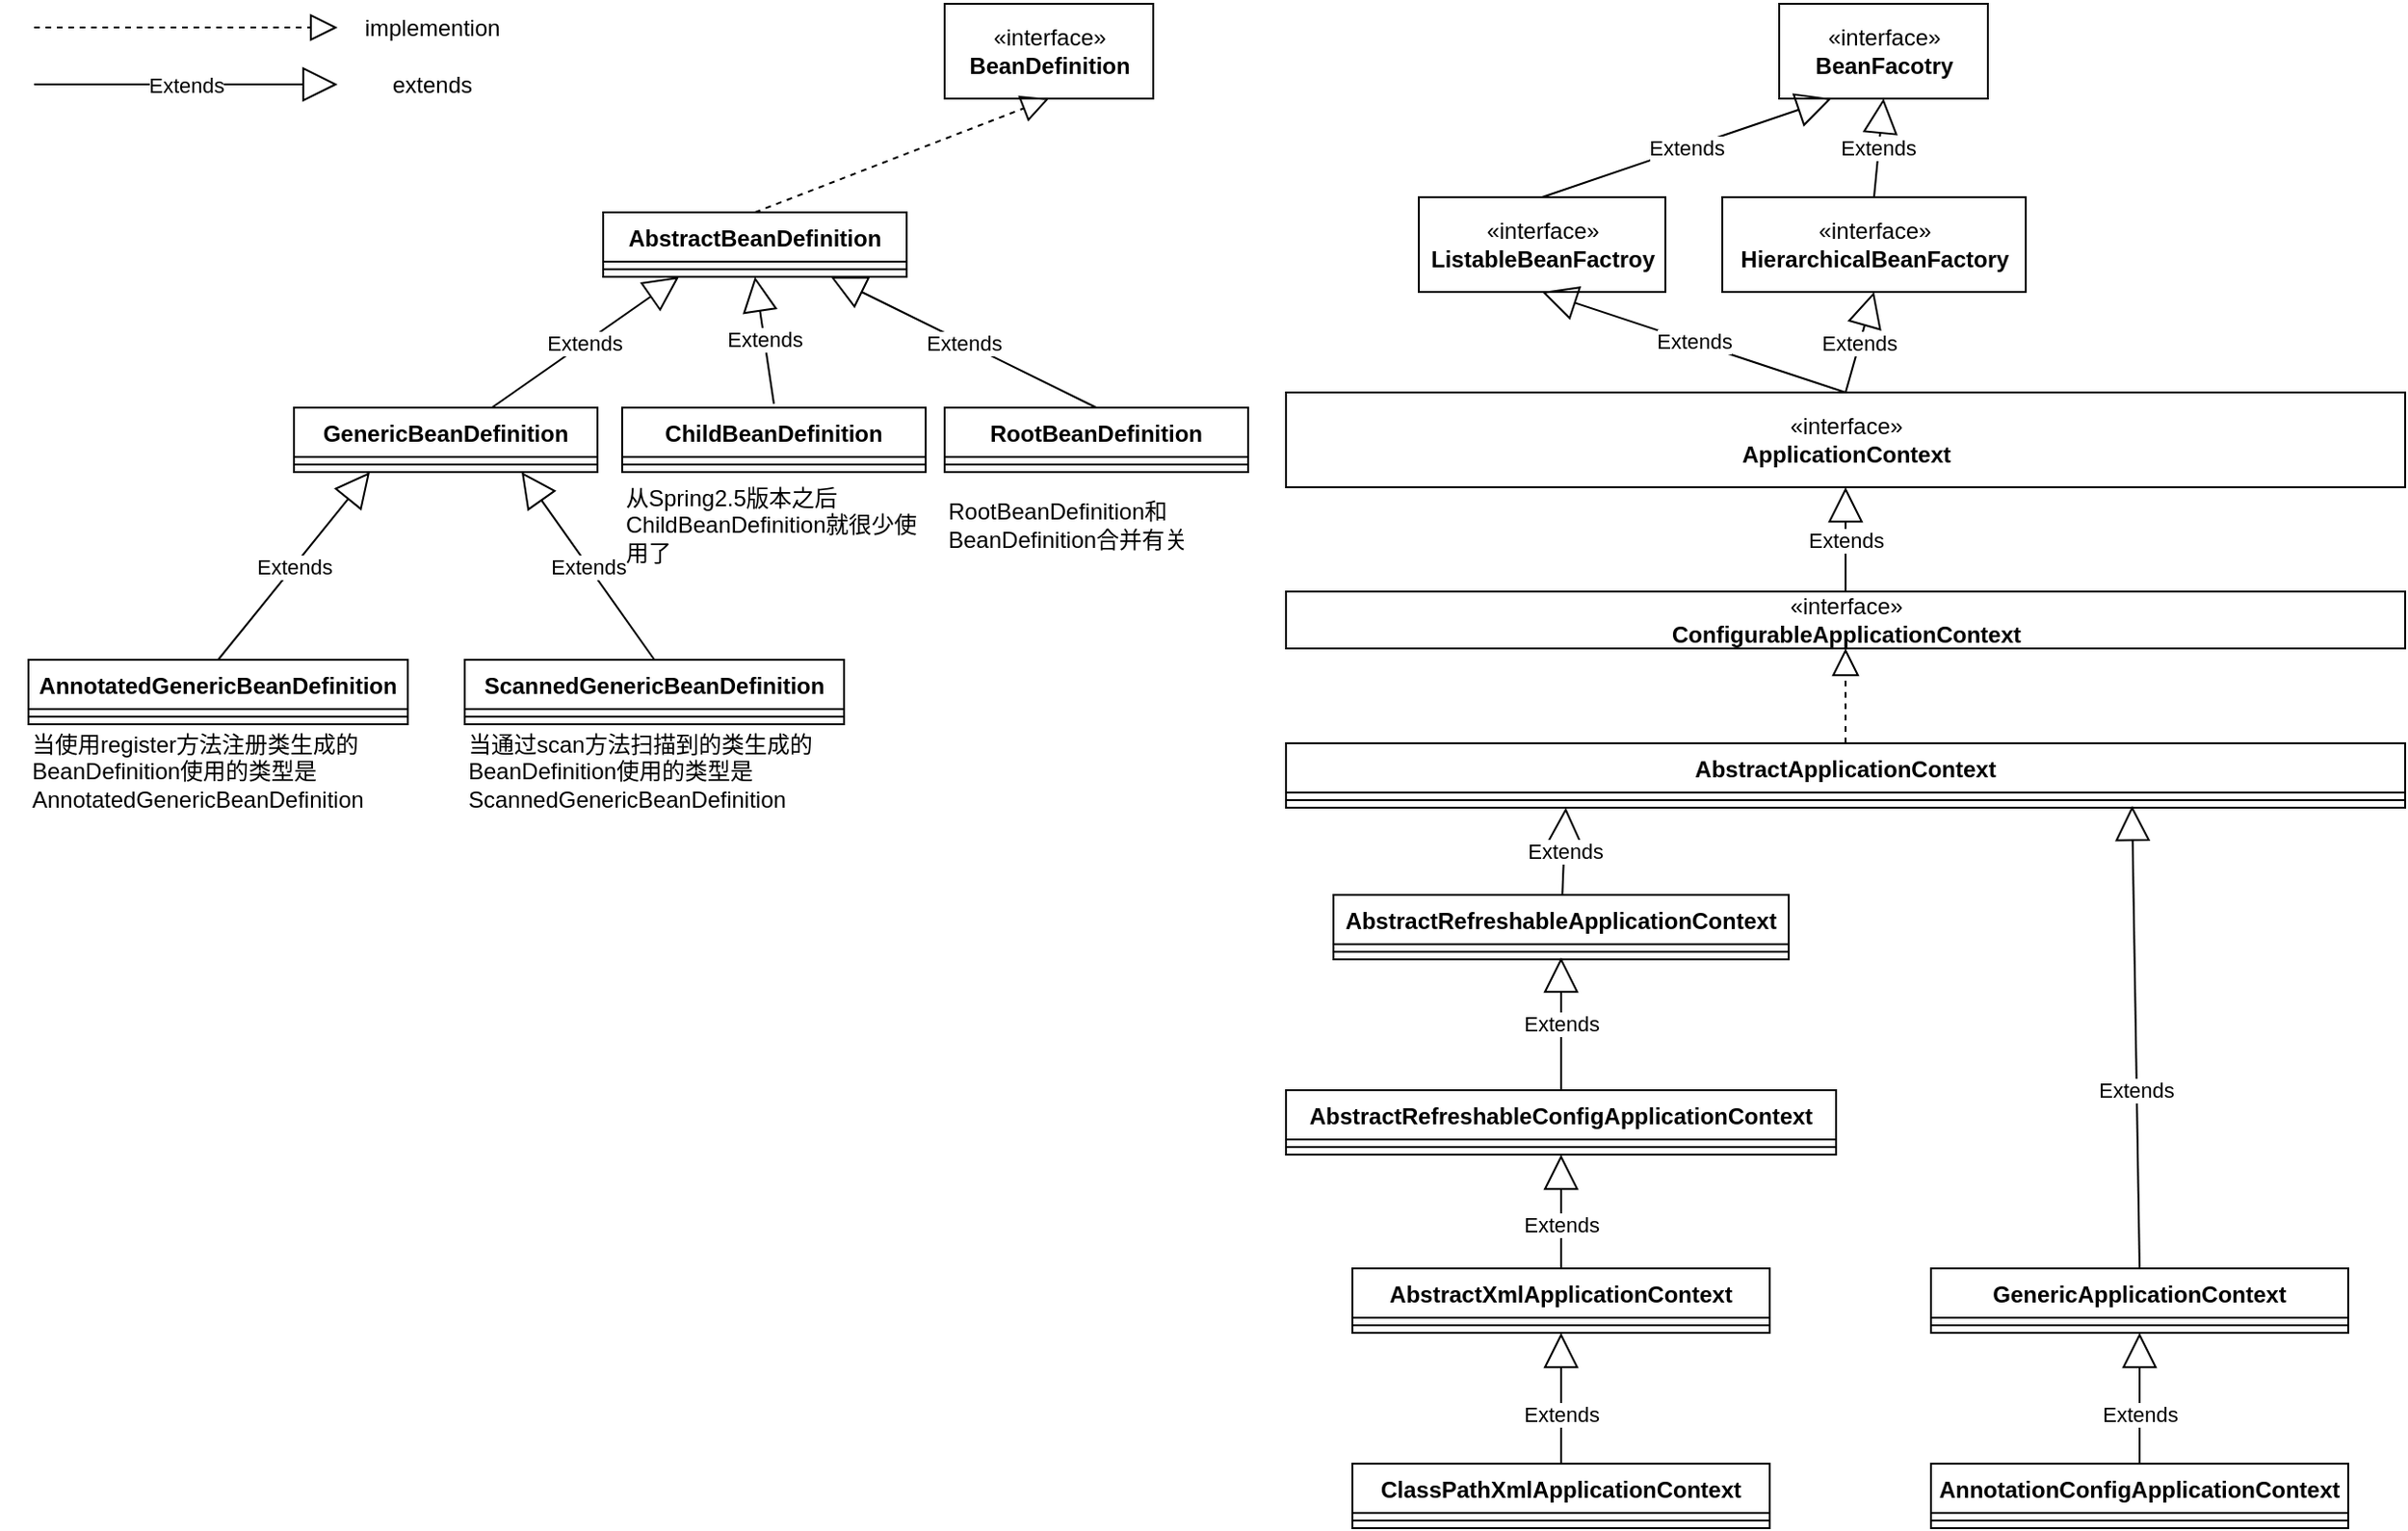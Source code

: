 <mxfile version="16.0.3" type="github">
  <diagram name="Page-1" id="e7e014a7-5840-1c2e-5031-d8a46d1fe8dd">
    <mxGraphModel dx="1257" dy="723" grid="1" gridSize="10" guides="1" tooltips="1" connect="1" arrows="1" fold="1" page="1" pageScale="1" pageWidth="1169" pageHeight="826" background="none" math="0" shadow="0">
      <root>
        <mxCell id="0" />
        <mxCell id="1" parent="0" />
        <mxCell id="Vo2G4r-Y2g2GesqDZf4C-41" value="«interface»&lt;br&gt;&lt;b&gt;BeanDefinition&lt;/b&gt;" style="html=1;" parent="1" vertex="1">
          <mxGeometry x="540" y="200" width="110" height="50" as="geometry" />
        </mxCell>
        <mxCell id="Vo2G4r-Y2g2GesqDZf4C-42" value="AbstractBeanDefinition" style="swimlane;fontStyle=1;align=center;verticalAlign=top;childLayout=stackLayout;horizontal=1;startSize=26;horizontalStack=0;resizeParent=1;resizeParentMax=0;resizeLast=0;collapsible=1;marginBottom=0;" parent="1" vertex="1">
          <mxGeometry x="360" y="310" width="160" height="34" as="geometry" />
        </mxCell>
        <mxCell id="Vo2G4r-Y2g2GesqDZf4C-44" value="" style="line;strokeWidth=1;fillColor=none;align=left;verticalAlign=middle;spacingTop=-1;spacingLeft=3;spacingRight=3;rotatable=0;labelPosition=right;points=[];portConstraint=eastwest;" parent="Vo2G4r-Y2g2GesqDZf4C-42" vertex="1">
          <mxGeometry y="26" width="160" height="8" as="geometry" />
        </mxCell>
        <mxCell id="Vo2G4r-Y2g2GesqDZf4C-46" value="" style="endArrow=block;dashed=1;endFill=0;endSize=12;html=1;rounded=0;exitX=0.5;exitY=0;exitDx=0;exitDy=0;entryX=0.5;entryY=1;entryDx=0;entryDy=0;" parent="1" source="Vo2G4r-Y2g2GesqDZf4C-42" target="Vo2G4r-Y2g2GesqDZf4C-41" edge="1">
          <mxGeometry width="160" relative="1" as="geometry">
            <mxPoint x="700" y="320" as="sourcePoint" />
            <mxPoint x="860" y="320" as="targetPoint" />
          </mxGeometry>
        </mxCell>
        <mxCell id="Vo2G4r-Y2g2GesqDZf4C-47" value="" style="endArrow=block;dashed=1;endFill=0;endSize=12;html=1;rounded=0;" parent="1" edge="1">
          <mxGeometry width="160" relative="1" as="geometry">
            <mxPoint x="60" y="212.5" as="sourcePoint" />
            <mxPoint x="220" y="212.5" as="targetPoint" />
          </mxGeometry>
        </mxCell>
        <mxCell id="Vo2G4r-Y2g2GesqDZf4C-49" value="&lt;div&gt;implemention&lt;/div&gt;" style="text;html=1;strokeColor=none;fillColor=none;align=center;verticalAlign=middle;whiteSpace=wrap;rounded=0;" parent="1" vertex="1">
          <mxGeometry x="240" y="198" width="60" height="30" as="geometry" />
        </mxCell>
        <mxCell id="Vo2G4r-Y2g2GesqDZf4C-50" value="AnnotatedGenericBeanDefinition" style="swimlane;fontStyle=1;align=center;verticalAlign=top;childLayout=stackLayout;horizontal=1;startSize=26;horizontalStack=0;resizeParent=1;resizeParentMax=0;resizeLast=0;collapsible=1;marginBottom=0;" parent="1" vertex="1">
          <mxGeometry x="57" y="546" width="200" height="34" as="geometry" />
        </mxCell>
        <mxCell id="Vo2G4r-Y2g2GesqDZf4C-52" value="" style="line;strokeWidth=1;fillColor=none;align=left;verticalAlign=middle;spacingTop=-1;spacingLeft=3;spacingRight=3;rotatable=0;labelPosition=right;points=[];portConstraint=eastwest;" parent="Vo2G4r-Y2g2GesqDZf4C-50" vertex="1">
          <mxGeometry y="26" width="200" height="8" as="geometry" />
        </mxCell>
        <mxCell id="Vo2G4r-Y2g2GesqDZf4C-58" value="Extends" style="endArrow=block;endSize=16;endFill=0;html=1;rounded=0;" parent="1" edge="1">
          <mxGeometry width="160" relative="1" as="geometry">
            <mxPoint x="60" y="242.5" as="sourcePoint" />
            <mxPoint x="220" y="242.5" as="targetPoint" />
          </mxGeometry>
        </mxCell>
        <mxCell id="Vo2G4r-Y2g2GesqDZf4C-59" value="extends" style="text;html=1;strokeColor=none;fillColor=none;align=center;verticalAlign=middle;whiteSpace=wrap;rounded=0;" parent="1" vertex="1">
          <mxGeometry x="240" y="228" width="60" height="30" as="geometry" />
        </mxCell>
        <mxCell id="Vo2G4r-Y2g2GesqDZf4C-60" value="ScannedGenericBeanDefinition" style="swimlane;fontStyle=1;align=center;verticalAlign=top;childLayout=stackLayout;horizontal=1;startSize=26;horizontalStack=0;resizeParent=1;resizeParentMax=0;resizeLast=0;collapsible=1;marginBottom=0;" parent="1" vertex="1">
          <mxGeometry x="287" y="546" width="200" height="34" as="geometry" />
        </mxCell>
        <mxCell id="Vo2G4r-Y2g2GesqDZf4C-61" value="" style="line;strokeWidth=1;fillColor=none;align=left;verticalAlign=middle;spacingTop=-1;spacingLeft=3;spacingRight=3;rotatable=0;labelPosition=right;points=[];portConstraint=eastwest;" parent="Vo2G4r-Y2g2GesqDZf4C-60" vertex="1">
          <mxGeometry y="26" width="200" height="8" as="geometry" />
        </mxCell>
        <mxCell id="Vo2G4r-Y2g2GesqDZf4C-63" value="GenericBeanDefinition" style="swimlane;fontStyle=1;align=center;verticalAlign=top;childLayout=stackLayout;horizontal=1;startSize=26;horizontalStack=0;resizeParent=1;resizeParentMax=0;resizeLast=0;collapsible=1;marginBottom=0;" parent="1" vertex="1">
          <mxGeometry x="197" y="413" width="160" height="34" as="geometry" />
        </mxCell>
        <mxCell id="Vo2G4r-Y2g2GesqDZf4C-65" value="" style="line;strokeWidth=1;fillColor=none;align=left;verticalAlign=middle;spacingTop=-1;spacingLeft=3;spacingRight=3;rotatable=0;labelPosition=right;points=[];portConstraint=eastwest;" parent="Vo2G4r-Y2g2GesqDZf4C-63" vertex="1">
          <mxGeometry y="26" width="160" height="8" as="geometry" />
        </mxCell>
        <mxCell id="Vo2G4r-Y2g2GesqDZf4C-67" value="Extends" style="endArrow=block;endSize=16;endFill=0;html=1;rounded=0;entryX=0.25;entryY=1;entryDx=0;entryDy=0;" parent="1" source="Vo2G4r-Y2g2GesqDZf4C-63" target="Vo2G4r-Y2g2GesqDZf4C-42" edge="1">
          <mxGeometry width="160" relative="1" as="geometry">
            <mxPoint x="7" y="470" as="sourcePoint" />
            <mxPoint x="277" y="344" as="targetPoint" />
          </mxGeometry>
        </mxCell>
        <mxCell id="Vo2G4r-Y2g2GesqDZf4C-68" value="Extends" style="endArrow=block;endSize=16;endFill=0;html=1;rounded=0;entryX=0.25;entryY=1;entryDx=0;entryDy=0;exitX=0.5;exitY=0;exitDx=0;exitDy=0;" parent="1" source="Vo2G4r-Y2g2GesqDZf4C-50" target="Vo2G4r-Y2g2GesqDZf4C-63" edge="1">
          <mxGeometry width="160" relative="1" as="geometry">
            <mxPoint x="-13" y="460" as="sourcePoint" />
            <mxPoint x="147" y="460" as="targetPoint" />
          </mxGeometry>
        </mxCell>
        <mxCell id="Vo2G4r-Y2g2GesqDZf4C-69" value="Extends" style="endArrow=block;endSize=16;endFill=0;html=1;rounded=0;exitX=0.5;exitY=0;exitDx=0;exitDy=0;entryX=0.75;entryY=1;entryDx=0;entryDy=0;" parent="1" source="Vo2G4r-Y2g2GesqDZf4C-60" target="Vo2G4r-Y2g2GesqDZf4C-63" edge="1">
          <mxGeometry width="160" relative="1" as="geometry">
            <mxPoint x="-13" y="300" as="sourcePoint" />
            <mxPoint x="277" y="450" as="targetPoint" />
          </mxGeometry>
        </mxCell>
        <mxCell id="Vo2G4r-Y2g2GesqDZf4C-70" value="RootBeanDefinition" style="swimlane;fontStyle=1;align=center;verticalAlign=top;childLayout=stackLayout;horizontal=1;startSize=26;horizontalStack=0;resizeParent=1;resizeParentMax=0;resizeLast=0;collapsible=1;marginBottom=0;" parent="1" vertex="1">
          <mxGeometry x="540" y="413" width="160" height="34" as="geometry" />
        </mxCell>
        <mxCell id="Vo2G4r-Y2g2GesqDZf4C-72" value="" style="line;strokeWidth=1;fillColor=none;align=left;verticalAlign=middle;spacingTop=-1;spacingLeft=3;spacingRight=3;rotatable=0;labelPosition=right;points=[];portConstraint=eastwest;" parent="Vo2G4r-Y2g2GesqDZf4C-70" vertex="1">
          <mxGeometry y="26" width="160" height="8" as="geometry" />
        </mxCell>
        <mxCell id="Vo2G4r-Y2g2GesqDZf4C-74" value="Extends" style="endArrow=block;endSize=16;endFill=0;html=1;rounded=0;exitX=0.5;exitY=0;exitDx=0;exitDy=0;entryX=0.75;entryY=1;entryDx=0;entryDy=0;" parent="1" source="Vo2G4r-Y2g2GesqDZf4C-70" target="Vo2G4r-Y2g2GesqDZf4C-42" edge="1">
          <mxGeometry width="160" relative="1" as="geometry">
            <mxPoint x="70" y="84.5" as="sourcePoint" />
            <mxPoint x="230" y="84.5" as="targetPoint" />
          </mxGeometry>
        </mxCell>
        <mxCell id="Vo2G4r-Y2g2GesqDZf4C-75" value="ChildBeanDefinition" style="swimlane;fontStyle=1;align=center;verticalAlign=top;childLayout=stackLayout;horizontal=1;startSize=26;horizontalStack=0;resizeParent=1;resizeParentMax=0;resizeLast=0;collapsible=1;marginBottom=0;" parent="1" vertex="1">
          <mxGeometry x="370" y="413" width="160" height="34" as="geometry" />
        </mxCell>
        <mxCell id="Vo2G4r-Y2g2GesqDZf4C-76" value="" style="line;strokeWidth=1;fillColor=none;align=left;verticalAlign=middle;spacingTop=-1;spacingLeft=3;spacingRight=3;rotatable=0;labelPosition=right;points=[];portConstraint=eastwest;" parent="Vo2G4r-Y2g2GesqDZf4C-75" vertex="1">
          <mxGeometry y="26" width="160" height="8" as="geometry" />
        </mxCell>
        <mxCell id="Vo2G4r-Y2g2GesqDZf4C-77" value="Extends" style="endArrow=block;endSize=16;endFill=0;html=1;rounded=0;entryX=0.5;entryY=1;entryDx=0;entryDy=0;" parent="1" target="Vo2G4r-Y2g2GesqDZf4C-42" edge="1">
          <mxGeometry width="160" relative="1" as="geometry">
            <mxPoint x="450" y="411" as="sourcePoint" />
            <mxPoint x="230" y="84.5" as="targetPoint" />
          </mxGeometry>
        </mxCell>
        <mxCell id="Vo2G4r-Y2g2GesqDZf4C-79" value="&lt;div align=&quot;left&quot;&gt;当使用register方法注册类生成的BeanDefinition使用的类型是AnnotatedGenericBeanDefinition&lt;/div&gt;" style="text;html=1;strokeColor=none;fillColor=none;align=left;verticalAlign=middle;whiteSpace=wrap;rounded=0;" parent="1" vertex="1">
          <mxGeometry x="57" y="590" width="200" height="30" as="geometry" />
        </mxCell>
        <mxCell id="Vo2G4r-Y2g2GesqDZf4C-80" value="&lt;div align=&quot;left&quot;&gt;当通过scan方法扫描到的类生成的BeanDefinition使用的类型是ScannedGenericBeanDefinition&lt;/div&gt;" style="text;html=1;strokeColor=none;fillColor=none;align=left;verticalAlign=middle;whiteSpace=wrap;rounded=0;" parent="1" vertex="1">
          <mxGeometry x="287" y="590" width="200" height="30" as="geometry" />
        </mxCell>
        <mxCell id="Vo2G4r-Y2g2GesqDZf4C-81" value="&lt;div align=&quot;left&quot;&gt;从Spring2.5版本之后ChildBeanDefinition就很少使用了&lt;/div&gt;" style="text;html=1;strokeColor=none;fillColor=none;align=left;verticalAlign=middle;whiteSpace=wrap;rounded=0;" parent="1" vertex="1">
          <mxGeometry x="370" y="460" width="160" height="30" as="geometry" />
        </mxCell>
        <mxCell id="Vo2G4r-Y2g2GesqDZf4C-82" value="RootBeanDefinition和BeanDefinition合并有关" style="text;html=1;strokeColor=none;fillColor=none;align=left;verticalAlign=middle;whiteSpace=wrap;rounded=0;" parent="1" vertex="1">
          <mxGeometry x="540" y="460" width="160" height="30" as="geometry" />
        </mxCell>
        <mxCell id="czzJCi6G03DJHaY_6lY2-1" value="«interface»&lt;br&gt;&lt;div&gt;&lt;b&gt;BeanFacotry&lt;/b&gt;&lt;/div&gt;" style="html=1;" vertex="1" parent="1">
          <mxGeometry x="980" y="200" width="110" height="50" as="geometry" />
        </mxCell>
        <mxCell id="czzJCi6G03DJHaY_6lY2-2" value="&lt;div&gt;«interface»&lt;span style=&quot;color: #000000&quot;&gt;&lt;br&gt;&lt;/span&gt;&lt;/div&gt;&lt;div&gt;&lt;b&gt;&lt;span style=&quot;color: #000000&quot;&gt;ApplicationContext&lt;/span&gt;&lt;/b&gt;&lt;/div&gt;" style="html=1;" vertex="1" parent="1">
          <mxGeometry x="720" y="405" width="590" height="50" as="geometry" />
        </mxCell>
        <mxCell id="czzJCi6G03DJHaY_6lY2-3" value="&lt;div&gt;«interface»&lt;span style=&quot;color: #000000&quot;&gt;&lt;br&gt;&lt;/span&gt;&lt;/div&gt;&lt;div&gt;&lt;b&gt;&lt;span style=&quot;color: #000000&quot;&gt;ListableBeanFactroy&lt;/span&gt;&lt;/b&gt;&lt;/div&gt;" style="html=1;" vertex="1" parent="1">
          <mxGeometry x="790" y="302" width="130" height="50" as="geometry" />
        </mxCell>
        <mxCell id="czzJCi6G03DJHaY_6lY2-4" value="&lt;div&gt;«interface»&lt;span style=&quot;color: #000000&quot;&gt;&lt;/span&gt;&lt;span style=&quot;color: #000000&quot;&gt;&lt;br&gt;&lt;/span&gt;&lt;/div&gt;&lt;div&gt;&lt;b&gt;&lt;span style=&quot;color: #000000&quot;&gt;HierarchicalBeanFactory&lt;/span&gt;&lt;/b&gt;&lt;/div&gt;" style="html=1;" vertex="1" parent="1">
          <mxGeometry x="950" y="302" width="160" height="50" as="geometry" />
        </mxCell>
        <mxCell id="czzJCi6G03DJHaY_6lY2-5" value="Extends" style="endArrow=block;endSize=16;endFill=0;html=1;rounded=0;exitX=0.5;exitY=0;exitDx=0;exitDy=0;entryX=0.25;entryY=1;entryDx=0;entryDy=0;" edge="1" parent="1" source="czzJCi6G03DJHaY_6lY2-3" target="czzJCi6G03DJHaY_6lY2-1">
          <mxGeometry width="160" relative="1" as="geometry">
            <mxPoint x="70" y="252.5" as="sourcePoint" />
            <mxPoint x="230" y="252.5" as="targetPoint" />
          </mxGeometry>
        </mxCell>
        <mxCell id="czzJCi6G03DJHaY_6lY2-7" value="Extends" style="endArrow=block;endSize=16;endFill=0;html=1;rounded=0;entryX=0.5;entryY=1;entryDx=0;entryDy=0;exitX=0.5;exitY=0;exitDx=0;exitDy=0;" edge="1" parent="1" source="czzJCi6G03DJHaY_6lY2-4" target="czzJCi6G03DJHaY_6lY2-1">
          <mxGeometry width="160" relative="1" as="geometry">
            <mxPoint x="70" y="252.5" as="sourcePoint" />
            <mxPoint x="230" y="252.5" as="targetPoint" />
          </mxGeometry>
        </mxCell>
        <mxCell id="czzJCi6G03DJHaY_6lY2-8" value="Extends" style="endArrow=block;endSize=16;endFill=0;html=1;rounded=0;entryX=0.5;entryY=1;entryDx=0;entryDy=0;exitX=0.5;exitY=0;exitDx=0;exitDy=0;" edge="1" parent="1" source="czzJCi6G03DJHaY_6lY2-2" target="czzJCi6G03DJHaY_6lY2-3">
          <mxGeometry width="160" relative="1" as="geometry">
            <mxPoint x="70" y="252.5" as="sourcePoint" />
            <mxPoint x="230" y="252.5" as="targetPoint" />
          </mxGeometry>
        </mxCell>
        <mxCell id="czzJCi6G03DJHaY_6lY2-9" value="Extends" style="endArrow=block;endSize=16;endFill=0;html=1;rounded=0;entryX=0.5;entryY=1;entryDx=0;entryDy=0;exitX=0.5;exitY=0;exitDx=0;exitDy=0;" edge="1" parent="1" source="czzJCi6G03DJHaY_6lY2-2" target="czzJCi6G03DJHaY_6lY2-4">
          <mxGeometry width="160" relative="1" as="geometry">
            <mxPoint x="70" y="252.5" as="sourcePoint" />
            <mxPoint x="230" y="252.5" as="targetPoint" />
          </mxGeometry>
        </mxCell>
        <mxCell id="czzJCi6G03DJHaY_6lY2-10" value="AnnotationConfigApplicationContext" style="swimlane;fontStyle=1;align=center;verticalAlign=top;childLayout=stackLayout;horizontal=1;startSize=26;horizontalStack=0;resizeParent=1;resizeParentMax=0;resizeLast=0;collapsible=1;marginBottom=0;" vertex="1" parent="1">
          <mxGeometry x="1060" y="970" width="220" height="34" as="geometry" />
        </mxCell>
        <mxCell id="czzJCi6G03DJHaY_6lY2-12" value="" style="line;strokeWidth=1;fillColor=none;align=left;verticalAlign=middle;spacingTop=-1;spacingLeft=3;spacingRight=3;rotatable=0;labelPosition=right;points=[];portConstraint=eastwest;" vertex="1" parent="czzJCi6G03DJHaY_6lY2-10">
          <mxGeometry y="26" width="220" height="8" as="geometry" />
        </mxCell>
        <mxCell id="czzJCi6G03DJHaY_6lY2-14" value="ClassPathXmlApplicationContext" style="swimlane;fontStyle=1;align=center;verticalAlign=top;childLayout=stackLayout;horizontal=1;startSize=26;horizontalStack=0;resizeParent=1;resizeParentMax=0;resizeLast=0;collapsible=1;marginBottom=0;" vertex="1" parent="1">
          <mxGeometry x="755" y="970" width="220" height="34" as="geometry" />
        </mxCell>
        <mxCell id="czzJCi6G03DJHaY_6lY2-15" value="" style="line;strokeWidth=1;fillColor=none;align=left;verticalAlign=middle;spacingTop=-1;spacingLeft=3;spacingRight=3;rotatable=0;labelPosition=right;points=[];portConstraint=eastwest;" vertex="1" parent="czzJCi6G03DJHaY_6lY2-14">
          <mxGeometry y="26" width="220" height="8" as="geometry" />
        </mxCell>
        <mxCell id="czzJCi6G03DJHaY_6lY2-16" value="AbstractXmlApplicationContext" style="swimlane;fontStyle=1;align=center;verticalAlign=top;childLayout=stackLayout;horizontal=1;startSize=26;horizontalStack=0;resizeParent=1;resizeParentMax=0;resizeLast=0;collapsible=1;marginBottom=0;" vertex="1" parent="1">
          <mxGeometry x="755" y="867" width="220" height="34" as="geometry" />
        </mxCell>
        <mxCell id="czzJCi6G03DJHaY_6lY2-17" value="" style="line;strokeWidth=1;fillColor=none;align=left;verticalAlign=middle;spacingTop=-1;spacingLeft=3;spacingRight=3;rotatable=0;labelPosition=right;points=[];portConstraint=eastwest;" vertex="1" parent="czzJCi6G03DJHaY_6lY2-16">
          <mxGeometry y="26" width="220" height="8" as="geometry" />
        </mxCell>
        <mxCell id="czzJCi6G03DJHaY_6lY2-18" value="AbstractRefreshableConfigApplicationContext" style="swimlane;fontStyle=1;align=center;verticalAlign=top;childLayout=stackLayout;horizontal=1;startSize=26;horizontalStack=0;resizeParent=1;resizeParentMax=0;resizeLast=0;collapsible=1;marginBottom=0;" vertex="1" parent="1">
          <mxGeometry x="720" y="773" width="290" height="34" as="geometry" />
        </mxCell>
        <mxCell id="czzJCi6G03DJHaY_6lY2-19" value="" style="line;strokeWidth=1;fillColor=none;align=left;verticalAlign=middle;spacingTop=-1;spacingLeft=3;spacingRight=3;rotatable=0;labelPosition=right;points=[];portConstraint=eastwest;" vertex="1" parent="czzJCi6G03DJHaY_6lY2-18">
          <mxGeometry y="26" width="290" height="8" as="geometry" />
        </mxCell>
        <mxCell id="czzJCi6G03DJHaY_6lY2-20" value="AbstractRefreshableApplicationContext" style="swimlane;fontStyle=1;align=center;verticalAlign=top;childLayout=stackLayout;horizontal=1;startSize=26;horizontalStack=0;resizeParent=1;resizeParentMax=0;resizeLast=0;collapsible=1;marginBottom=0;" vertex="1" parent="1">
          <mxGeometry x="745" y="670" width="240" height="34" as="geometry" />
        </mxCell>
        <mxCell id="czzJCi6G03DJHaY_6lY2-21" value="" style="line;strokeWidth=1;fillColor=none;align=left;verticalAlign=middle;spacingTop=-1;spacingLeft=3;spacingRight=3;rotatable=0;labelPosition=right;points=[];portConstraint=eastwest;" vertex="1" parent="czzJCi6G03DJHaY_6lY2-20">
          <mxGeometry y="26" width="240" height="8" as="geometry" />
        </mxCell>
        <mxCell id="czzJCi6G03DJHaY_6lY2-22" value="AbstractApplicationContext" style="swimlane;fontStyle=1;align=center;verticalAlign=top;childLayout=stackLayout;horizontal=1;startSize=26;horizontalStack=0;resizeParent=1;resizeParentMax=0;resizeLast=0;collapsible=1;marginBottom=0;" vertex="1" parent="1">
          <mxGeometry x="720" y="590" width="590" height="34" as="geometry" />
        </mxCell>
        <mxCell id="czzJCi6G03DJHaY_6lY2-23" value="" style="line;strokeWidth=1;fillColor=none;align=left;verticalAlign=middle;spacingTop=-1;spacingLeft=3;spacingRight=3;rotatable=0;labelPosition=right;points=[];portConstraint=eastwest;" vertex="1" parent="czzJCi6G03DJHaY_6lY2-22">
          <mxGeometry y="26" width="590" height="8" as="geometry" />
        </mxCell>
        <mxCell id="czzJCi6G03DJHaY_6lY2-24" value="&lt;div&gt;«interface»&lt;span style=&quot;color: #000000&quot;&gt;&lt;/span&gt;&lt;span style=&quot;color: #000000&quot;&gt;&lt;/span&gt;&lt;span style=&quot;color: #000000&quot;&gt;&lt;br&gt;&lt;/span&gt;&lt;/div&gt;&lt;div&gt;&lt;b&gt;&lt;span style=&quot;color: #000000&quot;&gt;ConfigurableApplicationContext&lt;/span&gt;&lt;/b&gt;&lt;/div&gt;" style="html=1;" vertex="1" parent="1">
          <mxGeometry x="720" y="510" width="590" height="30" as="geometry" />
        </mxCell>
        <mxCell id="czzJCi6G03DJHaY_6lY2-25" value="GenericApplicationContext" style="swimlane;fontStyle=1;align=center;verticalAlign=top;childLayout=stackLayout;horizontal=1;startSize=26;horizontalStack=0;resizeParent=1;resizeParentMax=0;resizeLast=0;collapsible=1;marginBottom=0;" vertex="1" parent="1">
          <mxGeometry x="1060" y="867" width="220" height="34" as="geometry">
            <mxRectangle x="1080" y="867" width="190" height="26" as="alternateBounds" />
          </mxGeometry>
        </mxCell>
        <mxCell id="czzJCi6G03DJHaY_6lY2-26" value="" style="line;strokeWidth=1;fillColor=none;align=left;verticalAlign=middle;spacingTop=-1;spacingLeft=3;spacingRight=3;rotatable=0;labelPosition=right;points=[];portConstraint=eastwest;" vertex="1" parent="czzJCi6G03DJHaY_6lY2-25">
          <mxGeometry y="26" width="220" height="8" as="geometry" />
        </mxCell>
        <mxCell id="czzJCi6G03DJHaY_6lY2-27" value="Extends" style="endArrow=block;endSize=16;endFill=0;html=1;rounded=0;entryX=0.5;entryY=1;entryDx=0;entryDy=0;exitX=0.5;exitY=0;exitDx=0;exitDy=0;" edge="1" parent="1" source="czzJCi6G03DJHaY_6lY2-24" target="czzJCi6G03DJHaY_6lY2-2">
          <mxGeometry width="160" relative="1" as="geometry">
            <mxPoint x="70" y="252.5" as="sourcePoint" />
            <mxPoint x="230" y="252.5" as="targetPoint" />
          </mxGeometry>
        </mxCell>
        <mxCell id="czzJCi6G03DJHaY_6lY2-28" value="" style="endArrow=block;dashed=1;endFill=0;endSize=12;html=1;rounded=0;exitX=0.5;exitY=0;exitDx=0;exitDy=0;entryX=0.5;entryY=1;entryDx=0;entryDy=0;" edge="1" parent="1" source="czzJCi6G03DJHaY_6lY2-22" target="czzJCi6G03DJHaY_6lY2-24">
          <mxGeometry width="160" relative="1" as="geometry">
            <mxPoint x="450" y="320" as="sourcePoint" />
            <mxPoint x="605" y="260" as="targetPoint" />
          </mxGeometry>
        </mxCell>
        <mxCell id="czzJCi6G03DJHaY_6lY2-29" value="Extends" style="endArrow=block;endSize=16;endFill=0;html=1;rounded=0;entryX=0.25;entryY=1;entryDx=0;entryDy=0;" edge="1" parent="1" source="czzJCi6G03DJHaY_6lY2-20" target="czzJCi6G03DJHaY_6lY2-22">
          <mxGeometry width="160" relative="1" as="geometry">
            <mxPoint x="865" y="520" as="sourcePoint" />
            <mxPoint x="865" y="465" as="targetPoint" />
          </mxGeometry>
        </mxCell>
        <mxCell id="czzJCi6G03DJHaY_6lY2-30" value="Extends" style="endArrow=block;endSize=16;endFill=0;html=1;rounded=0;exitX=0.5;exitY=0;exitDx=0;exitDy=0;entryX=0.5;entryY=0.875;entryDx=0;entryDy=0;entryPerimeter=0;" edge="1" parent="1" source="czzJCi6G03DJHaY_6lY2-18" target="czzJCi6G03DJHaY_6lY2-21">
          <mxGeometry width="160" relative="1" as="geometry">
            <mxPoint x="865" y="680" as="sourcePoint" />
            <mxPoint x="855" y="710" as="targetPoint" />
          </mxGeometry>
        </mxCell>
        <mxCell id="czzJCi6G03DJHaY_6lY2-32" value="Extends" style="endArrow=block;endSize=16;endFill=0;html=1;rounded=0;exitX=0.5;exitY=0;exitDx=0;exitDy=0;entryX=0.5;entryY=1;entryDx=0;entryDy=0;" edge="1" parent="1" source="czzJCi6G03DJHaY_6lY2-16" target="czzJCi6G03DJHaY_6lY2-18">
          <mxGeometry x="-0.229" width="160" relative="1" as="geometry">
            <mxPoint x="854.5" y="867" as="sourcePoint" />
            <mxPoint x="855" y="800" as="targetPoint" />
            <mxPoint as="offset" />
          </mxGeometry>
        </mxCell>
        <mxCell id="czzJCi6G03DJHaY_6lY2-33" value="Extends" style="endArrow=block;endSize=16;endFill=0;html=1;rounded=0;exitX=0.5;exitY=0;exitDx=0;exitDy=0;entryX=0.5;entryY=1;entryDx=0;entryDy=0;" edge="1" parent="1" source="czzJCi6G03DJHaY_6lY2-14" target="czzJCi6G03DJHaY_6lY2-16">
          <mxGeometry x="-0.229" width="160" relative="1" as="geometry">
            <mxPoint x="854.5" y="968" as="sourcePoint" />
            <mxPoint x="855" y="901" as="targetPoint" />
            <mxPoint as="offset" />
          </mxGeometry>
        </mxCell>
        <mxCell id="czzJCi6G03DJHaY_6lY2-34" value="Extends" style="endArrow=block;endSize=16;endFill=0;html=1;rounded=0;entryX=0.5;entryY=1;entryDx=0;entryDy=0;exitX=0.5;exitY=0;exitDx=0;exitDy=0;" edge="1" parent="1" source="czzJCi6G03DJHaY_6lY2-10" target="czzJCi6G03DJHaY_6lY2-25">
          <mxGeometry x="-0.229" width="160" relative="1" as="geometry">
            <mxPoint x="1190" y="968" as="sourcePoint" />
            <mxPoint x="1190" y="901" as="targetPoint" />
            <mxPoint as="offset" />
          </mxGeometry>
        </mxCell>
        <mxCell id="czzJCi6G03DJHaY_6lY2-35" value="Extends" style="endArrow=block;endSize=16;endFill=0;html=1;rounded=0;exitX=0.5;exitY=0;exitDx=0;exitDy=0;entryX=0.756;entryY=0.875;entryDx=0;entryDy=0;entryPerimeter=0;" edge="1" parent="1" source="czzJCi6G03DJHaY_6lY2-25" target="czzJCi6G03DJHaY_6lY2-23">
          <mxGeometry x="-0.229" width="160" relative="1" as="geometry">
            <mxPoint x="1190" y="860" as="sourcePoint" />
            <mxPoint x="1170" y="630" as="targetPoint" />
            <mxPoint as="offset" />
          </mxGeometry>
        </mxCell>
      </root>
    </mxGraphModel>
  </diagram>
</mxfile>
